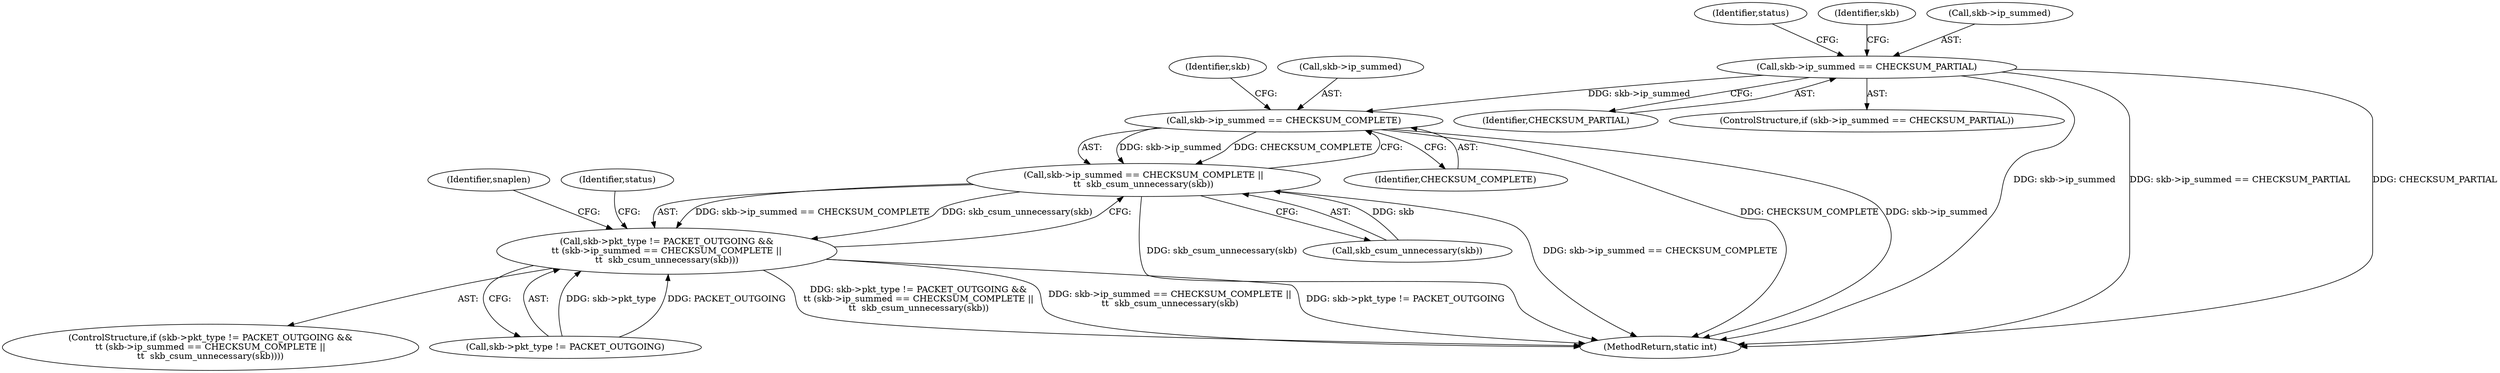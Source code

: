 digraph "0_linux_edbd58be15a957f6a760c4a514cd475217eb97fd@pointer" {
"1000238" [label="(Call,skb->ip_summed == CHECKSUM_PARTIAL)"];
"1000255" [label="(Call,skb->ip_summed == CHECKSUM_COMPLETE)"];
"1000254" [label="(Call,skb->ip_summed == CHECKSUM_COMPLETE ||\n\t\t  skb_csum_unnecessary(skb))"];
"1000248" [label="(Call,skb->pkt_type != PACKET_OUTGOING &&\n\t\t (skb->ip_summed == CHECKSUM_COMPLETE ||\n\t\t  skb_csum_unnecessary(skb)))"];
"1000242" [label="(Identifier,CHECKSUM_PARTIAL)"];
"1000247" [label="(ControlStructure,if (skb->pkt_type != PACKET_OUTGOING &&\n\t\t (skb->ip_summed == CHECKSUM_COMPLETE ||\n\t\t  skb_csum_unnecessary(skb))))"];
"1000244" [label="(Identifier,status)"];
"1000254" [label="(Call,skb->ip_summed == CHECKSUM_COMPLETE ||\n\t\t  skb_csum_unnecessary(skb))"];
"1000249" [label="(Call,skb->pkt_type != PACKET_OUTGOING)"];
"1000267" [label="(Identifier,snaplen)"];
"1000237" [label="(ControlStructure,if (skb->ip_summed == CHECKSUM_PARTIAL))"];
"1000259" [label="(Identifier,CHECKSUM_COMPLETE)"];
"1000260" [label="(Call,skb_csum_unnecessary(skb))"];
"1000261" [label="(Identifier,skb)"];
"1000248" [label="(Call,skb->pkt_type != PACKET_OUTGOING &&\n\t\t (skb->ip_summed == CHECKSUM_COMPLETE ||\n\t\t  skb_csum_unnecessary(skb)))"];
"1000263" [label="(Identifier,status)"];
"1000256" [label="(Call,skb->ip_summed)"];
"1001035" [label="(MethodReturn,static int)"];
"1000251" [label="(Identifier,skb)"];
"1000255" [label="(Call,skb->ip_summed == CHECKSUM_COMPLETE)"];
"1000239" [label="(Call,skb->ip_summed)"];
"1000238" [label="(Call,skb->ip_summed == CHECKSUM_PARTIAL)"];
"1000238" -> "1000237"  [label="AST: "];
"1000238" -> "1000242"  [label="CFG: "];
"1000239" -> "1000238"  [label="AST: "];
"1000242" -> "1000238"  [label="AST: "];
"1000244" -> "1000238"  [label="CFG: "];
"1000251" -> "1000238"  [label="CFG: "];
"1000238" -> "1001035"  [label="DDG: skb->ip_summed"];
"1000238" -> "1001035"  [label="DDG: skb->ip_summed == CHECKSUM_PARTIAL"];
"1000238" -> "1001035"  [label="DDG: CHECKSUM_PARTIAL"];
"1000238" -> "1000255"  [label="DDG: skb->ip_summed"];
"1000255" -> "1000254"  [label="AST: "];
"1000255" -> "1000259"  [label="CFG: "];
"1000256" -> "1000255"  [label="AST: "];
"1000259" -> "1000255"  [label="AST: "];
"1000261" -> "1000255"  [label="CFG: "];
"1000254" -> "1000255"  [label="CFG: "];
"1000255" -> "1001035"  [label="DDG: CHECKSUM_COMPLETE"];
"1000255" -> "1001035"  [label="DDG: skb->ip_summed"];
"1000255" -> "1000254"  [label="DDG: skb->ip_summed"];
"1000255" -> "1000254"  [label="DDG: CHECKSUM_COMPLETE"];
"1000254" -> "1000248"  [label="AST: "];
"1000254" -> "1000260"  [label="CFG: "];
"1000260" -> "1000254"  [label="AST: "];
"1000248" -> "1000254"  [label="CFG: "];
"1000254" -> "1001035"  [label="DDG: skb_csum_unnecessary(skb)"];
"1000254" -> "1001035"  [label="DDG: skb->ip_summed == CHECKSUM_COMPLETE"];
"1000254" -> "1000248"  [label="DDG: skb->ip_summed == CHECKSUM_COMPLETE"];
"1000254" -> "1000248"  [label="DDG: skb_csum_unnecessary(skb)"];
"1000260" -> "1000254"  [label="DDG: skb"];
"1000248" -> "1000247"  [label="AST: "];
"1000248" -> "1000249"  [label="CFG: "];
"1000249" -> "1000248"  [label="AST: "];
"1000263" -> "1000248"  [label="CFG: "];
"1000267" -> "1000248"  [label="CFG: "];
"1000248" -> "1001035"  [label="DDG: skb->pkt_type != PACKET_OUTGOING &&\n\t\t (skb->ip_summed == CHECKSUM_COMPLETE ||\n\t\t  skb_csum_unnecessary(skb))"];
"1000248" -> "1001035"  [label="DDG: skb->ip_summed == CHECKSUM_COMPLETE ||\n\t\t  skb_csum_unnecessary(skb)"];
"1000248" -> "1001035"  [label="DDG: skb->pkt_type != PACKET_OUTGOING"];
"1000249" -> "1000248"  [label="DDG: skb->pkt_type"];
"1000249" -> "1000248"  [label="DDG: PACKET_OUTGOING"];
}
